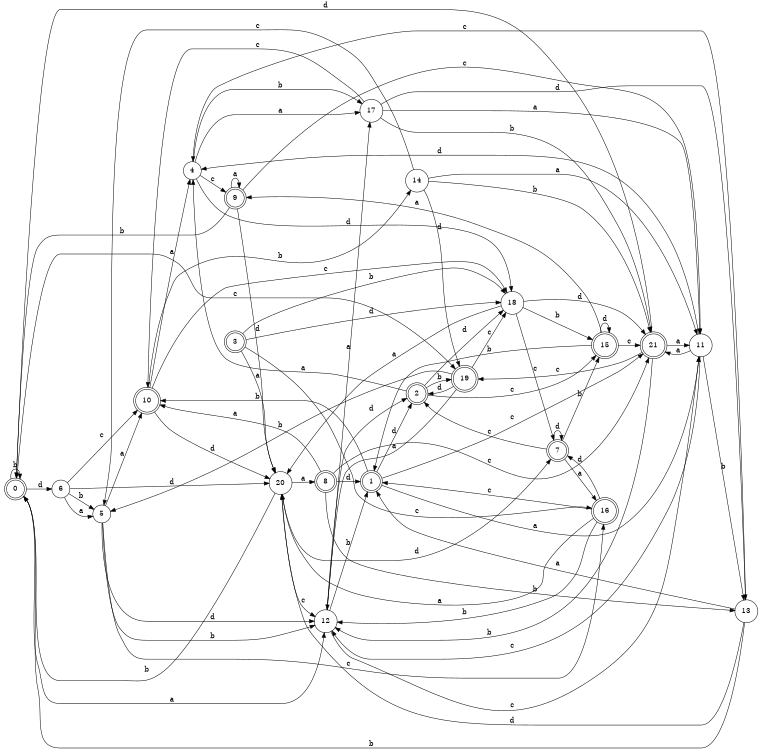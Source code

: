 digraph n18_10 {
__start0 [label="" shape="none"];

rankdir=LR;
size="8,5";

s0 [style="rounded,filled", color="black", fillcolor="white" shape="doublecircle", label="0"];
s1 [style="rounded,filled", color="black", fillcolor="white" shape="doublecircle", label="1"];
s2 [style="rounded,filled", color="black", fillcolor="white" shape="doublecircle", label="2"];
s3 [style="rounded,filled", color="black", fillcolor="white" shape="doublecircle", label="3"];
s4 [style="filled", color="black", fillcolor="white" shape="circle", label="4"];
s5 [style="filled", color="black", fillcolor="white" shape="circle", label="5"];
s6 [style="filled", color="black", fillcolor="white" shape="circle", label="6"];
s7 [style="rounded,filled", color="black", fillcolor="white" shape="doublecircle", label="7"];
s8 [style="rounded,filled", color="black", fillcolor="white" shape="doublecircle", label="8"];
s9 [style="rounded,filled", color="black", fillcolor="white" shape="doublecircle", label="9"];
s10 [style="rounded,filled", color="black", fillcolor="white" shape="doublecircle", label="10"];
s11 [style="filled", color="black", fillcolor="white" shape="circle", label="11"];
s12 [style="filled", color="black", fillcolor="white" shape="circle", label="12"];
s13 [style="filled", color="black", fillcolor="white" shape="circle", label="13"];
s14 [style="filled", color="black", fillcolor="white" shape="circle", label="14"];
s15 [style="rounded,filled", color="black", fillcolor="white" shape="doublecircle", label="15"];
s16 [style="rounded,filled", color="black", fillcolor="white" shape="doublecircle", label="16"];
s17 [style="filled", color="black", fillcolor="white" shape="circle", label="17"];
s18 [style="filled", color="black", fillcolor="white" shape="circle", label="18"];
s19 [style="rounded,filled", color="black", fillcolor="white" shape="doublecircle", label="19"];
s20 [style="filled", color="black", fillcolor="white" shape="circle", label="20"];
s21 [style="rounded,filled", color="black", fillcolor="white" shape="doublecircle", label="21"];
s0 -> s12 [label="a"];
s0 -> s0 [label="b"];
s0 -> s19 [label="c"];
s0 -> s6 [label="d"];
s1 -> s11 [label="a"];
s1 -> s10 [label="b"];
s1 -> s21 [label="c"];
s1 -> s2 [label="d"];
s2 -> s4 [label="a"];
s2 -> s19 [label="b"];
s2 -> s15 [label="c"];
s2 -> s18 [label="d"];
s3 -> s20 [label="a"];
s3 -> s18 [label="b"];
s3 -> s16 [label="c"];
s3 -> s18 [label="d"];
s4 -> s17 [label="a"];
s4 -> s17 [label="b"];
s4 -> s9 [label="c"];
s4 -> s18 [label="d"];
s5 -> s10 [label="a"];
s5 -> s12 [label="b"];
s5 -> s16 [label="c"];
s5 -> s12 [label="d"];
s6 -> s5 [label="a"];
s6 -> s5 [label="b"];
s6 -> s10 [label="c"];
s6 -> s20 [label="d"];
s7 -> s16 [label="a"];
s7 -> s15 [label="b"];
s7 -> s2 [label="c"];
s7 -> s7 [label="d"];
s8 -> s10 [label="a"];
s8 -> s13 [label="b"];
s8 -> s21 [label="c"];
s8 -> s1 [label="d"];
s9 -> s9 [label="a"];
s9 -> s0 [label="b"];
s9 -> s11 [label="c"];
s9 -> s20 [label="d"];
s10 -> s4 [label="a"];
s10 -> s14 [label="b"];
s10 -> s18 [label="c"];
s10 -> s20 [label="d"];
s11 -> s21 [label="a"];
s11 -> s13 [label="b"];
s11 -> s12 [label="c"];
s11 -> s4 [label="d"];
s12 -> s17 [label="a"];
s12 -> s1 [label="b"];
s12 -> s11 [label="c"];
s12 -> s2 [label="d"];
s13 -> s1 [label="a"];
s13 -> s0 [label="b"];
s13 -> s4 [label="c"];
s13 -> s20 [label="d"];
s14 -> s11 [label="a"];
s14 -> s21 [label="b"];
s14 -> s5 [label="c"];
s14 -> s19 [label="d"];
s15 -> s9 [label="a"];
s15 -> s1 [label="b"];
s15 -> s21 [label="c"];
s15 -> s15 [label="d"];
s16 -> s20 [label="a"];
s16 -> s12 [label="b"];
s16 -> s1 [label="c"];
s16 -> s7 [label="d"];
s17 -> s11 [label="a"];
s17 -> s21 [label="b"];
s17 -> s10 [label="c"];
s17 -> s13 [label="d"];
s18 -> s20 [label="a"];
s18 -> s15 [label="b"];
s18 -> s7 [label="c"];
s18 -> s21 [label="d"];
s19 -> s12 [label="a"];
s19 -> s5 [label="b"];
s19 -> s18 [label="c"];
s19 -> s2 [label="d"];
s20 -> s8 [label="a"];
s20 -> s0 [label="b"];
s20 -> s12 [label="c"];
s20 -> s7 [label="d"];
s21 -> s11 [label="a"];
s21 -> s12 [label="b"];
s21 -> s19 [label="c"];
s21 -> s0 [label="d"];

}